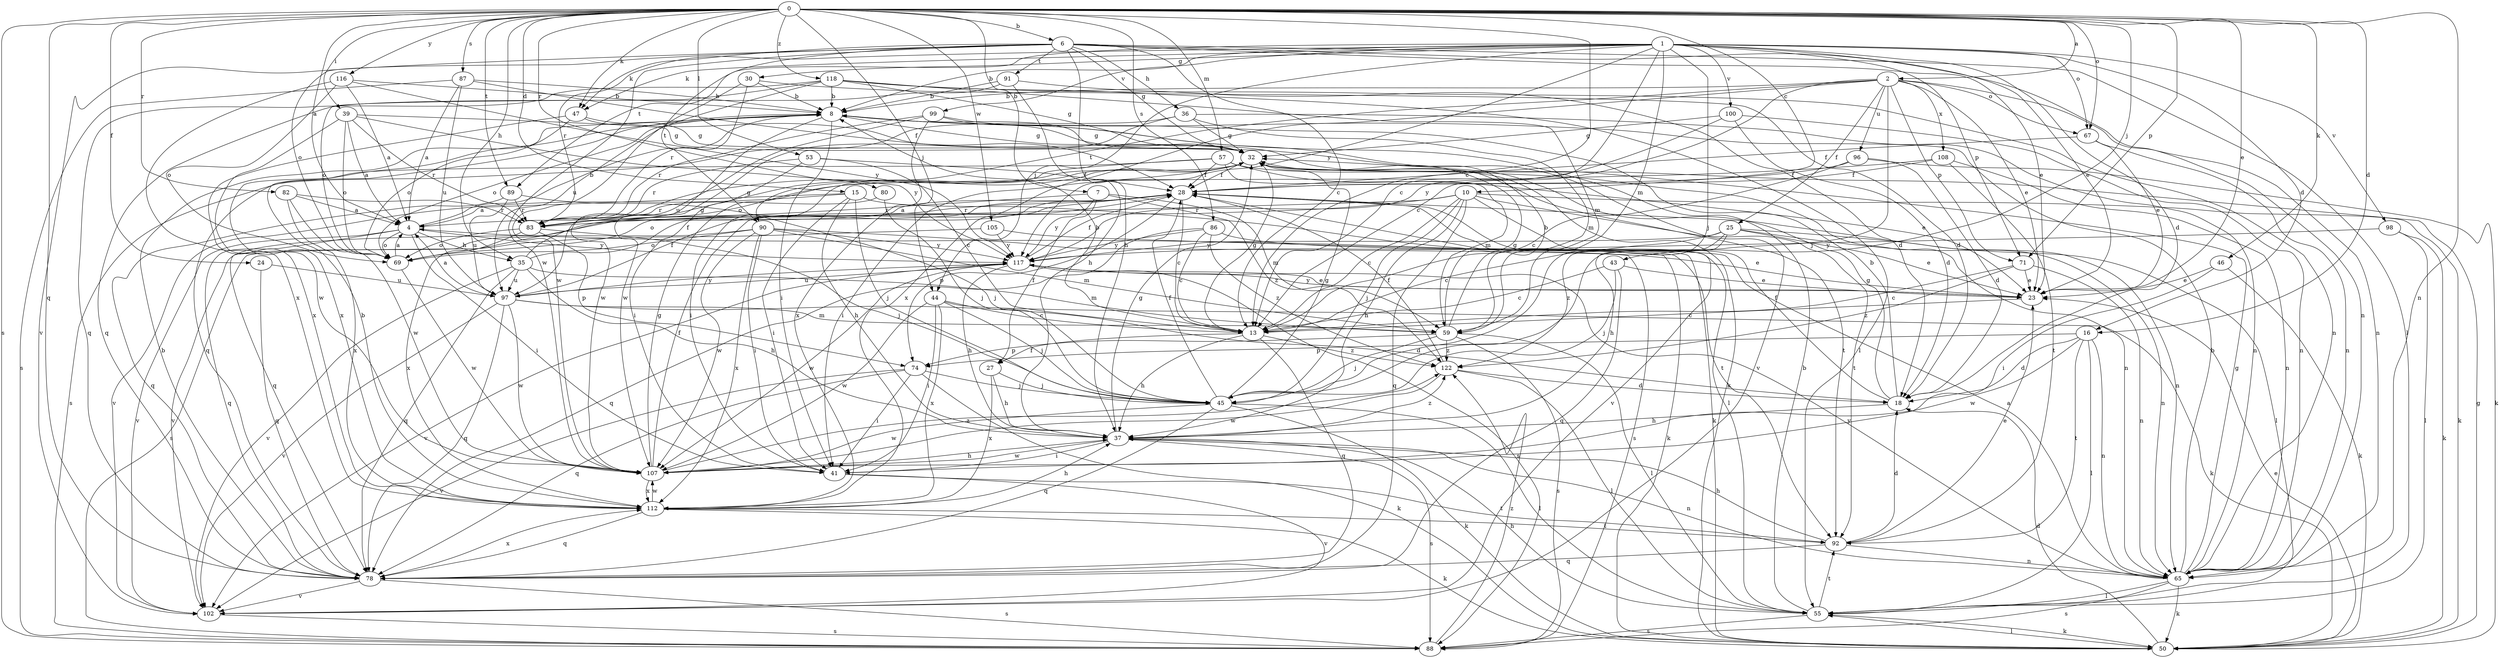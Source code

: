 strict digraph  {
0;
1;
2;
4;
6;
7;
8;
10;
13;
15;
16;
18;
23;
24;
25;
27;
28;
30;
32;
35;
36;
37;
39;
41;
43;
44;
45;
46;
47;
50;
53;
55;
57;
59;
65;
67;
69;
71;
74;
78;
80;
82;
83;
86;
87;
88;
89;
90;
91;
92;
96;
97;
98;
99;
100;
102;
105;
107;
108;
112;
116;
117;
118;
122;
0 -> 2  [label=a];
0 -> 4  [label=a];
0 -> 6  [label=b];
0 -> 7  [label=b];
0 -> 10  [label=c];
0 -> 13  [label=c];
0 -> 15  [label=d];
0 -> 16  [label=d];
0 -> 23  [label=e];
0 -> 24  [label=f];
0 -> 35  [label=h];
0 -> 39  [label=i];
0 -> 43  [label=j];
0 -> 44  [label=j];
0 -> 46  [label=k];
0 -> 47  [label=k];
0 -> 53  [label=l];
0 -> 57  [label=m];
0 -> 65  [label=n];
0 -> 67  [label=o];
0 -> 71  [label=p];
0 -> 78  [label=q];
0 -> 80  [label=r];
0 -> 82  [label=r];
0 -> 86  [label=s];
0 -> 87  [label=s];
0 -> 88  [label=s];
0 -> 89  [label=t];
0 -> 105  [label=w];
0 -> 116  [label=y];
0 -> 118  [label=z];
1 -> 8  [label=b];
1 -> 13  [label=c];
1 -> 16  [label=d];
1 -> 18  [label=d];
1 -> 23  [label=e];
1 -> 30  [label=g];
1 -> 44  [label=j];
1 -> 45  [label=j];
1 -> 47  [label=k];
1 -> 59  [label=m];
1 -> 67  [label=o];
1 -> 71  [label=p];
1 -> 83  [label=r];
1 -> 89  [label=t];
1 -> 98  [label=v];
1 -> 99  [label=v];
1 -> 100  [label=v];
1 -> 117  [label=y];
2 -> 8  [label=b];
2 -> 13  [label=c];
2 -> 23  [label=e];
2 -> 25  [label=f];
2 -> 45  [label=j];
2 -> 65  [label=n];
2 -> 67  [label=o];
2 -> 71  [label=p];
2 -> 90  [label=t];
2 -> 96  [label=u];
2 -> 108  [label=x];
2 -> 112  [label=x];
4 -> 8  [label=b];
4 -> 35  [label=h];
4 -> 41  [label=i];
4 -> 69  [label=o];
4 -> 78  [label=q];
4 -> 102  [label=v];
4 -> 117  [label=y];
6 -> 13  [label=c];
6 -> 23  [label=e];
6 -> 32  [label=g];
6 -> 36  [label=h];
6 -> 37  [label=h];
6 -> 47  [label=k];
6 -> 55  [label=l];
6 -> 65  [label=n];
6 -> 69  [label=o];
6 -> 90  [label=t];
6 -> 91  [label=t];
6 -> 102  [label=v];
6 -> 107  [label=w];
7 -> 27  [label=f];
7 -> 59  [label=m];
7 -> 83  [label=r];
7 -> 117  [label=y];
7 -> 122  [label=z];
8 -> 32  [label=g];
8 -> 41  [label=i];
8 -> 69  [label=o];
8 -> 107  [label=w];
8 -> 112  [label=x];
10 -> 13  [label=c];
10 -> 37  [label=h];
10 -> 45  [label=j];
10 -> 50  [label=k];
10 -> 69  [label=o];
10 -> 78  [label=q];
10 -> 83  [label=r];
10 -> 92  [label=t];
10 -> 102  [label=v];
13 -> 8  [label=b];
13 -> 27  [label=f];
13 -> 32  [label=g];
13 -> 37  [label=h];
13 -> 78  [label=q];
13 -> 122  [label=z];
15 -> 4  [label=a];
15 -> 37  [label=h];
15 -> 41  [label=i];
15 -> 45  [label=j];
15 -> 92  [label=t];
15 -> 102  [label=v];
16 -> 18  [label=d];
16 -> 55  [label=l];
16 -> 65  [label=n];
16 -> 74  [label=p];
16 -> 92  [label=t];
16 -> 107  [label=w];
18 -> 8  [label=b];
18 -> 28  [label=f];
18 -> 32  [label=g];
18 -> 37  [label=h];
23 -> 13  [label=c];
23 -> 117  [label=y];
24 -> 78  [label=q];
24 -> 97  [label=u];
25 -> 13  [label=c];
25 -> 23  [label=e];
25 -> 37  [label=h];
25 -> 55  [label=l];
25 -> 65  [label=n];
25 -> 117  [label=y];
25 -> 122  [label=z];
27 -> 37  [label=h];
27 -> 45  [label=j];
27 -> 112  [label=x];
28 -> 4  [label=a];
28 -> 13  [label=c];
28 -> 50  [label=k];
28 -> 55  [label=l];
28 -> 65  [label=n];
28 -> 74  [label=p];
28 -> 78  [label=q];
28 -> 83  [label=r];
30 -> 8  [label=b];
30 -> 18  [label=d];
30 -> 83  [label=r];
30 -> 107  [label=w];
32 -> 28  [label=f];
32 -> 41  [label=i];
32 -> 92  [label=t];
35 -> 28  [label=f];
35 -> 32  [label=g];
35 -> 37  [label=h];
35 -> 59  [label=m];
35 -> 78  [label=q];
35 -> 97  [label=u];
35 -> 102  [label=v];
36 -> 32  [label=g];
36 -> 59  [label=m];
36 -> 65  [label=n];
36 -> 78  [label=q];
36 -> 107  [label=w];
37 -> 32  [label=g];
37 -> 41  [label=i];
37 -> 65  [label=n];
37 -> 88  [label=s];
37 -> 107  [label=w];
37 -> 122  [label=z];
39 -> 4  [label=a];
39 -> 32  [label=g];
39 -> 69  [label=o];
39 -> 83  [label=r];
39 -> 107  [label=w];
39 -> 117  [label=y];
41 -> 92  [label=t];
41 -> 102  [label=v];
43 -> 13  [label=c];
43 -> 23  [label=e];
43 -> 45  [label=j];
43 -> 78  [label=q];
44 -> 13  [label=c];
44 -> 41  [label=i];
44 -> 45  [label=j];
44 -> 50  [label=k];
44 -> 107  [label=w];
44 -> 112  [label=x];
45 -> 28  [label=f];
45 -> 32  [label=g];
45 -> 50  [label=k];
45 -> 55  [label=l];
45 -> 78  [label=q];
45 -> 107  [label=w];
46 -> 23  [label=e];
46 -> 41  [label=i];
46 -> 50  [label=k];
47 -> 32  [label=g];
47 -> 50  [label=k];
47 -> 69  [label=o];
47 -> 112  [label=x];
50 -> 18  [label=d];
50 -> 23  [label=e];
50 -> 32  [label=g];
50 -> 55  [label=l];
53 -> 13  [label=c];
53 -> 28  [label=f];
53 -> 41  [label=i];
53 -> 83  [label=r];
55 -> 8  [label=b];
55 -> 37  [label=h];
55 -> 50  [label=k];
55 -> 88  [label=s];
55 -> 92  [label=t];
57 -> 23  [label=e];
57 -> 28  [label=f];
57 -> 41  [label=i];
57 -> 59  [label=m];
57 -> 65  [label=n];
57 -> 88  [label=s];
59 -> 8  [label=b];
59 -> 32  [label=g];
59 -> 45  [label=j];
59 -> 55  [label=l];
59 -> 74  [label=p];
59 -> 88  [label=s];
59 -> 122  [label=z];
65 -> 4  [label=a];
65 -> 8  [label=b];
65 -> 32  [label=g];
65 -> 50  [label=k];
65 -> 55  [label=l];
65 -> 88  [label=s];
65 -> 117  [label=y];
67 -> 23  [label=e];
67 -> 28  [label=f];
67 -> 65  [label=n];
69 -> 4  [label=a];
69 -> 107  [label=w];
71 -> 13  [label=c];
71 -> 23  [label=e];
71 -> 65  [label=n];
71 -> 122  [label=z];
74 -> 41  [label=i];
74 -> 45  [label=j];
74 -> 50  [label=k];
74 -> 78  [label=q];
74 -> 102  [label=v];
78 -> 8  [label=b];
78 -> 88  [label=s];
78 -> 102  [label=v];
78 -> 112  [label=x];
80 -> 45  [label=j];
80 -> 83  [label=r];
82 -> 4  [label=a];
82 -> 83  [label=r];
82 -> 107  [label=w];
82 -> 112  [label=x];
83 -> 32  [label=g];
83 -> 45  [label=j];
83 -> 69  [label=o];
83 -> 74  [label=p];
83 -> 112  [label=x];
86 -> 13  [label=c];
86 -> 50  [label=k];
86 -> 78  [label=q];
86 -> 117  [label=y];
86 -> 122  [label=z];
87 -> 4  [label=a];
87 -> 8  [label=b];
87 -> 28  [label=f];
87 -> 88  [label=s];
87 -> 97  [label=u];
88 -> 122  [label=z];
89 -> 45  [label=j];
89 -> 78  [label=q];
89 -> 83  [label=r];
89 -> 97  [label=u];
90 -> 41  [label=i];
90 -> 59  [label=m];
90 -> 69  [label=o];
90 -> 88  [label=s];
90 -> 102  [label=v];
90 -> 107  [label=w];
90 -> 112  [label=x];
90 -> 117  [label=y];
91 -> 8  [label=b];
91 -> 18  [label=d];
91 -> 37  [label=h];
91 -> 78  [label=q];
92 -> 18  [label=d];
92 -> 23  [label=e];
92 -> 37  [label=h];
92 -> 65  [label=n];
92 -> 78  [label=q];
96 -> 13  [label=c];
96 -> 18  [label=d];
96 -> 28  [label=f];
96 -> 50  [label=k];
97 -> 4  [label=a];
97 -> 18  [label=d];
97 -> 28  [label=f];
97 -> 59  [label=m];
97 -> 78  [label=q];
97 -> 102  [label=v];
97 -> 107  [label=w];
97 -> 117  [label=y];
98 -> 50  [label=k];
98 -> 55  [label=l];
98 -> 117  [label=y];
99 -> 32  [label=g];
99 -> 83  [label=r];
99 -> 97  [label=u];
99 -> 102  [label=v];
99 -> 112  [label=x];
100 -> 18  [label=d];
100 -> 32  [label=g];
100 -> 65  [label=n];
100 -> 117  [label=y];
102 -> 88  [label=s];
105 -> 23  [label=e];
105 -> 88  [label=s];
105 -> 117  [label=y];
107 -> 28  [label=f];
107 -> 32  [label=g];
107 -> 37  [label=h];
107 -> 112  [label=x];
107 -> 122  [label=z];
108 -> 28  [label=f];
108 -> 65  [label=n];
108 -> 69  [label=o];
108 -> 92  [label=t];
112 -> 8  [label=b];
112 -> 37  [label=h];
112 -> 50  [label=k];
112 -> 78  [label=q];
112 -> 92  [label=t];
112 -> 107  [label=w];
116 -> 4  [label=a];
116 -> 8  [label=b];
116 -> 69  [label=o];
116 -> 112  [label=x];
116 -> 117  [label=y];
117 -> 23  [label=e];
117 -> 28  [label=f];
117 -> 37  [label=h];
117 -> 88  [label=s];
117 -> 97  [label=u];
117 -> 102  [label=v];
117 -> 107  [label=w];
118 -> 8  [label=b];
118 -> 32  [label=g];
118 -> 55  [label=l];
118 -> 59  [label=m];
118 -> 65  [label=n];
118 -> 69  [label=o];
118 -> 78  [label=q];
118 -> 97  [label=u];
122 -> 18  [label=d];
122 -> 28  [label=f];
122 -> 55  [label=l];
122 -> 107  [label=w];
}
